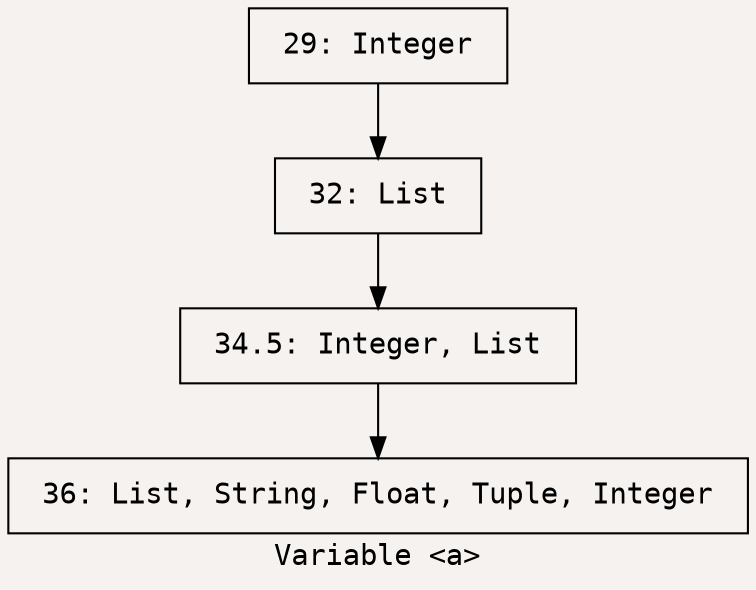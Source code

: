 digraph {
	label="Variable <a>"
	bgcolor="#f5f2f0"
	node [shape=box]
	node [fontname="Consolas,Monaco,'Andale Mono','Ubuntu Mono',monospace"]
	fontname="Consolas,Monaco,'Andale Mono','Ubuntu Mono',monospace"
	29 [label=" 29: Integer "]
	32 [label=" 32: List "]
	29 -> 32
	34.5 [label=" 34.5: Integer, List "]
	32 -> 34.5
	36 [label=" 36: List, String, Float, Tuple, Integer "]
	34.5 -> 36
}
